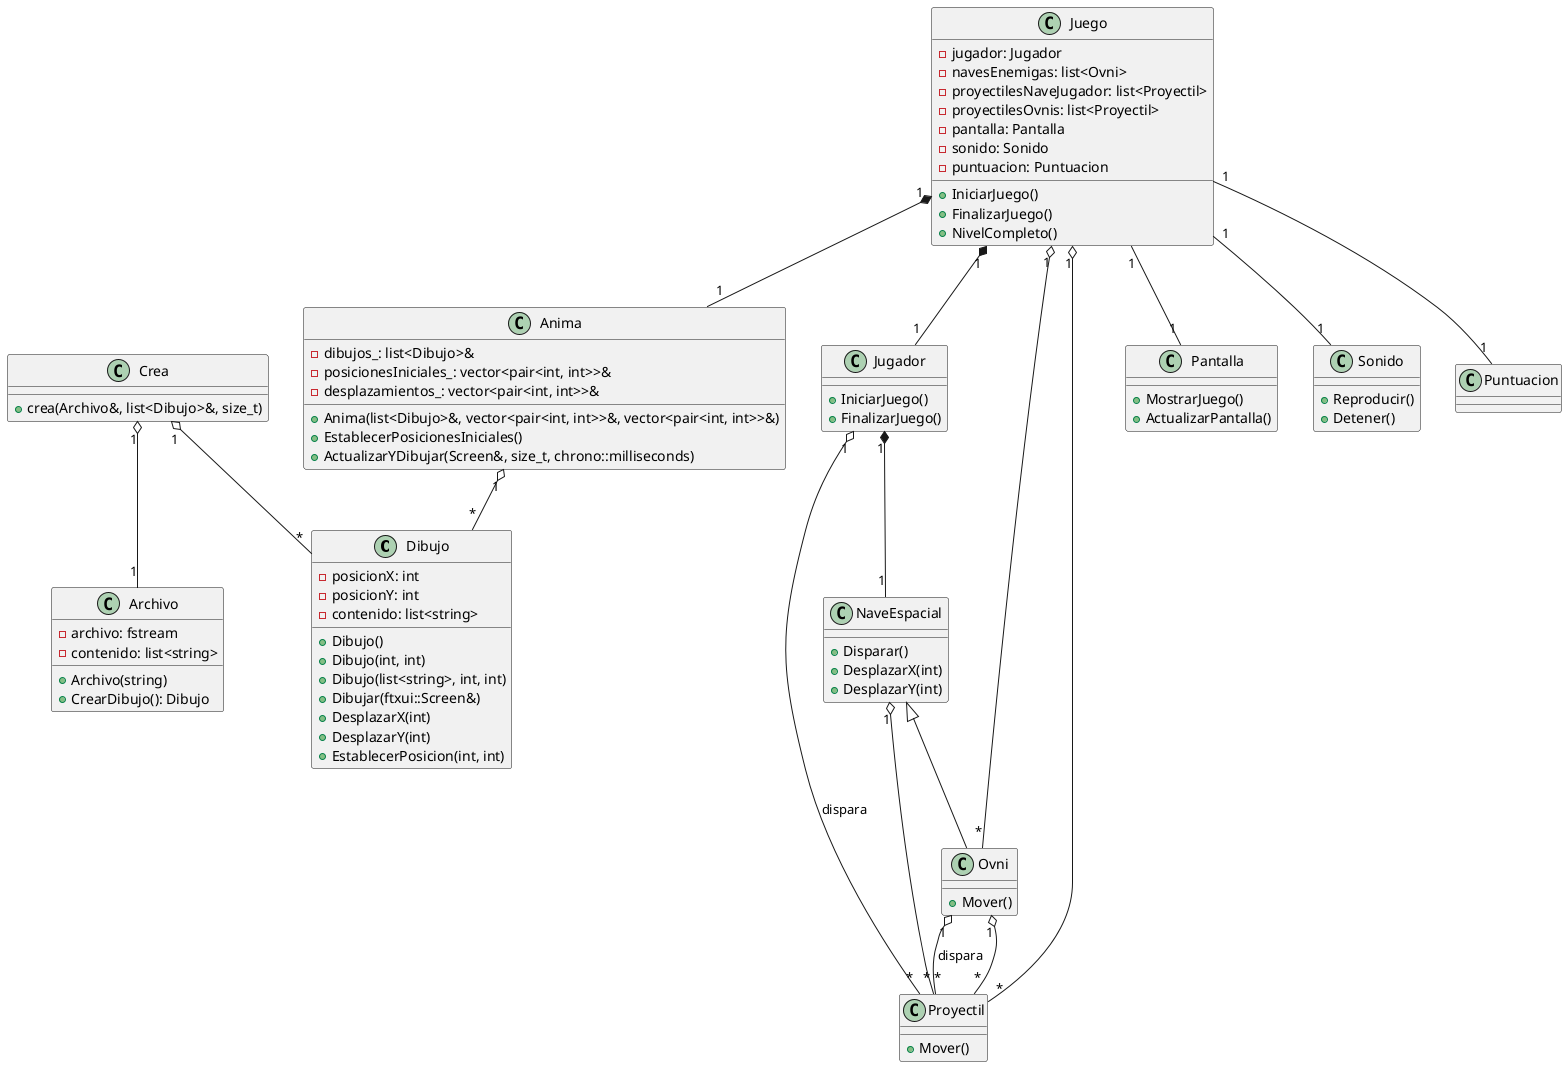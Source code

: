 @startuml Computer Space

class Dibujo 
{
    -posicionX: int
    -posicionY: int
    -contenido: list<string>
    +Dibujo()
    +Dibujo(int, int)
    +Dibujo(list<string>, int, int)
    +Dibujar(ftxui::Screen&)
    +DesplazarX(int)
    +DesplazarY(int)
    +EstablecerPosicion(int, int)
}

class Archivo 
{
    -archivo: fstream
    -contenido: list<string>
    +Archivo(string)
    +CrearDibujo(): Dibujo
}

class Crea 
{
    +crea(Archivo&, list<Dibujo>&, size_t)
}

class Anima 
{
    -dibujos_: list<Dibujo>&
    -posicionesIniciales_: vector<pair<int, int>>&
    -desplazamientos_: vector<pair<int, int>>&
    +Anima(list<Dibujo>&, vector<pair<int, int>>&, vector<pair<int, int>>&)
    +EstablecerPosicionesIniciales()
    +ActualizarYDibujar(Screen&, size_t, chrono::milliseconds)
}

Crea "1" o-- "1" Archivo
Crea "1" o-- "*" Dibujo
Anima "1" o-- "*" Dibujo

class NaveEspacial 
{
    +Disparar()
    +DesplazarX(int)
    +DesplazarY(int)
}

class Jugador 
{
    +IniciarJuego()
    +FinalizarJuego()
}

class Ovni extends NaveEspacial 
{
    +Mover()
}

class Proyectil 
{
    +Mover()
}

class Pantalla 
{
    +MostrarJuego()
    +ActualizarPantalla()
}

class Sonido 
{
    +Reproducir()
    +Detener()
}

class Puntuacion

class Juego 
{
    -jugador: Jugador
    -navesEnemigas: list<Ovni>
    -proyectilesNaveJugador: list<Proyectil>
    -proyectilesOvnis: list<Proyectil>
    -pantalla: Pantalla
    -sonido: Sonido
    -puntuacion: Puntuacion
    +IniciarJuego()
    +FinalizarJuego()
    +NivelCompleto()
}

Juego "1" *-- "1" Anima
Juego "1" *-- "1" Jugador
Juego "1" o-- "*" Ovni
Juego "1" o-- "*" Proyectil
Juego "1" -- "1" Pantalla
Juego "1" -- "1" Sonido
Juego "1" -- "1" Puntuacion
Jugador "1" *-- "1" NaveEspacial
NaveEspacial "1" o-- "*" Proyectil
Ovni "1" o-- "*" Proyectil
Jugador "1" o-- "*" Proyectil : dispara
Ovni "1" o-- "*" Proyectil : dispara

@enduml
